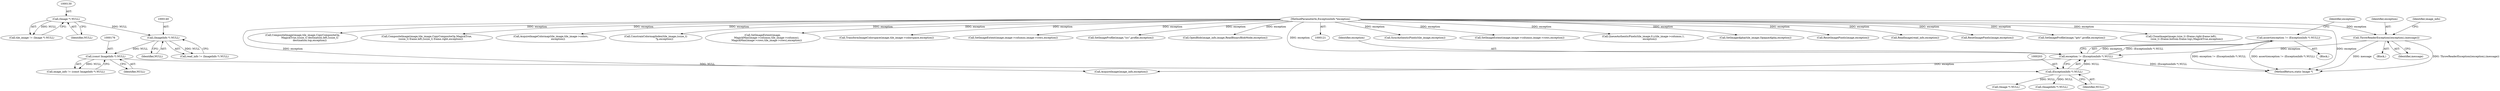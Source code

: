 digraph "0_ImageMagick_6b6bff054d569a77973f2140c0e86366e6168a6c_1@API" {
"1000199" [label="(Call,assert(exception != (ExceptionInfo *) NULL))"];
"1000200" [label="(Call,exception != (ExceptionInfo *) NULL)"];
"1000146" [label="(Call,ThrowReaderException((exception),(message)))"];
"1000123" [label="(MethodParameterIn,ExceptionInfo *exception)"];
"1000202" [label="(Call,(ExceptionInfo *) NULL)"];
"1000175" [label="(Call,(const ImageInfo *) NULL)"];
"1000139" [label="(Call,(ImageInfo *) NULL)"];
"1000129" [label="(Call,(Image *) NULL)"];
"1000175" [label="(Call,(const ImageInfo *) NULL)"];
"1001895" [label="(Call,SyncAuthenticPixels(tile_image,exception))"];
"1000141" [label="(Identifier,NULL)"];
"1000510" [label="(Call,SetImageExtent(image,image->columns,image->rows,exception))"];
"1000200" [label="(Call,exception != (ExceptionInfo *) NULL)"];
"1000123" [label="(MethodParameterIn,ExceptionInfo *exception)"];
"1000173" [label="(Call,image_info != (const ImageInfo *) NULL)"];
"1000129" [label="(Call,(Image *) NULL)"];
"1001630" [label="(Call,QueueAuthenticPixels(tile_image,0,y,tile_image->columns,1,\n                exception))"];
"1001261" [label="(Call,SetImageAlpha(tile_image,OpaqueAlpha,exception))"];
"1000177" [label="(Identifier,NULL)"];
"1000754" [label="(Call,ResetImagePixels(image,exception))"];
"1000233" [label="(Call,(Image *) NULL)"];
"1002385" [label="(Call,ReadImage(read_info,exception))"];
"1000147" [label="(Identifier,exception)"];
"1000525" [label="(Call,ResetImagePixels(image,exception))"];
"1000174" [label="(Identifier,image_info)"];
"1002121" [label="(Call,SetImageProfile(image,\"iptc\",profile,exception))"];
"1001149" [label="(Call,CloneImage(image,(size_t) (frame.right-frame.left),\n              (size_t) (frame.bottom-frame.top),MagickTrue,exception))"];
"1000131" [label="(Identifier,NULL)"];
"1002575" [label="(MethodReturn,static Image *)"];
"1000202" [label="(Call,(ExceptionInfo *) NULL)"];
"1001976" [label="(Call,CompositeImage(image,tile_image,CopyCompositeOp,\n                  MagickTrue,(ssize_t) destination.left,(ssize_t)\n                  destination.top,exception))"];
"1002456" [label="(Call,CompositeImage(image,tile_image,CopyCompositeOp,MagickTrue,\n          (ssize_t) frame.left,(ssize_t) frame.right,exception))"];
"1000238" [label="(Call,(ImageInfo *) NULL)"];
"1000199" [label="(Call,assert(exception != (ExceptionInfo *) NULL))"];
"1001308" [label="(Call,AcquireImageColormap(tile_image,tile_image->colors,\n                  exception))"];
"1000201" [label="(Identifier,exception)"];
"1000125" [label="(Block,)"];
"1001671" [label="(Call,ConstrainColormapIndex(tile_image,(ssize_t)\n                      *p,exception))"];
"1002429" [label="(Call,SetImageExtent(image,\n          MagickMax(image->columns,tile_image->columns),\n          MagickMax(image->rows,tile_image->rows),exception))"];
"1002448" [label="(Call,TransformImageColorspace(image,tile_image->colorspace,exception))"];
"1000739" [label="(Call,SetImageExtent(image,image->columns,image->rows,exception))"];
"1000139" [label="(Call,(ImageInfo *) NULL)"];
"1000137" [label="(Call,read_info != (ImageInfo *) NULL)"];
"1000204" [label="(Identifier,NULL)"];
"1000127" [label="(Call,tile_image != (Image *) NULL)"];
"1002083" [label="(Call,SetImageProfile(image,\"icc\",profile,exception))"];
"1000148" [label="(Identifier,message)"];
"1000146" [label="(Call,ThrowReaderException((exception),(message)))"];
"1000208" [label="(Identifier,exception)"];
"1000218" [label="(Call,OpenBlob(image_info,image,ReadBinaryBlobMode,exception))"];
"1000213" [label="(Call,AcquireImage(image_info,exception))"];
"1000124" [label="(Block,)"];
"1000199" -> "1000124"  [label="AST: "];
"1000199" -> "1000200"  [label="CFG: "];
"1000200" -> "1000199"  [label="AST: "];
"1000208" -> "1000199"  [label="CFG: "];
"1000199" -> "1002575"  [label="DDG: exception != (ExceptionInfo *) NULL"];
"1000199" -> "1002575"  [label="DDG: assert(exception != (ExceptionInfo *) NULL)"];
"1000200" -> "1000199"  [label="DDG: exception"];
"1000200" -> "1000199"  [label="DDG: (ExceptionInfo *) NULL"];
"1000200" -> "1000202"  [label="CFG: "];
"1000201" -> "1000200"  [label="AST: "];
"1000202" -> "1000200"  [label="AST: "];
"1000200" -> "1002575"  [label="DDG: (ExceptionInfo *) NULL"];
"1000146" -> "1000200"  [label="DDG: exception"];
"1000123" -> "1000200"  [label="DDG: exception"];
"1000202" -> "1000200"  [label="DDG: NULL"];
"1000200" -> "1000213"  [label="DDG: exception"];
"1000146" -> "1000125"  [label="AST: "];
"1000146" -> "1000148"  [label="CFG: "];
"1000147" -> "1000146"  [label="AST: "];
"1000148" -> "1000146"  [label="AST: "];
"1000174" -> "1000146"  [label="CFG: "];
"1000146" -> "1002575"  [label="DDG: message"];
"1000146" -> "1002575"  [label="DDG: ThrowReaderException((exception),(message))"];
"1000123" -> "1000146"  [label="DDG: exception"];
"1000123" -> "1000121"  [label="AST: "];
"1000123" -> "1002575"  [label="DDG: exception"];
"1000123" -> "1000213"  [label="DDG: exception"];
"1000123" -> "1000218"  [label="DDG: exception"];
"1000123" -> "1000510"  [label="DDG: exception"];
"1000123" -> "1000525"  [label="DDG: exception"];
"1000123" -> "1000739"  [label="DDG: exception"];
"1000123" -> "1000754"  [label="DDG: exception"];
"1000123" -> "1001149"  [label="DDG: exception"];
"1000123" -> "1001261"  [label="DDG: exception"];
"1000123" -> "1001308"  [label="DDG: exception"];
"1000123" -> "1001630"  [label="DDG: exception"];
"1000123" -> "1001671"  [label="DDG: exception"];
"1000123" -> "1001895"  [label="DDG: exception"];
"1000123" -> "1001976"  [label="DDG: exception"];
"1000123" -> "1002083"  [label="DDG: exception"];
"1000123" -> "1002121"  [label="DDG: exception"];
"1000123" -> "1002385"  [label="DDG: exception"];
"1000123" -> "1002429"  [label="DDG: exception"];
"1000123" -> "1002448"  [label="DDG: exception"];
"1000123" -> "1002456"  [label="DDG: exception"];
"1000202" -> "1000204"  [label="CFG: "];
"1000203" -> "1000202"  [label="AST: "];
"1000204" -> "1000202"  [label="AST: "];
"1000175" -> "1000202"  [label="DDG: NULL"];
"1000202" -> "1000233"  [label="DDG: NULL"];
"1000202" -> "1000238"  [label="DDG: NULL"];
"1000175" -> "1000173"  [label="AST: "];
"1000175" -> "1000177"  [label="CFG: "];
"1000176" -> "1000175"  [label="AST: "];
"1000177" -> "1000175"  [label="AST: "];
"1000173" -> "1000175"  [label="CFG: "];
"1000175" -> "1000173"  [label="DDG: NULL"];
"1000139" -> "1000175"  [label="DDG: NULL"];
"1000139" -> "1000137"  [label="AST: "];
"1000139" -> "1000141"  [label="CFG: "];
"1000140" -> "1000139"  [label="AST: "];
"1000141" -> "1000139"  [label="AST: "];
"1000137" -> "1000139"  [label="CFG: "];
"1000139" -> "1000137"  [label="DDG: NULL"];
"1000129" -> "1000139"  [label="DDG: NULL"];
"1000129" -> "1000127"  [label="AST: "];
"1000129" -> "1000131"  [label="CFG: "];
"1000130" -> "1000129"  [label="AST: "];
"1000131" -> "1000129"  [label="AST: "];
"1000127" -> "1000129"  [label="CFG: "];
"1000129" -> "1000127"  [label="DDG: NULL"];
}
